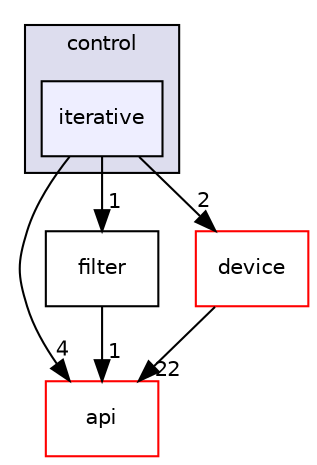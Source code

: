 digraph "include/okapi/impl/control/iterative" {
  compound=true
  node [ fontsize="10", fontname="Helvetica"];
  edge [ labelfontsize="10", labelfontname="Helvetica"];
  subgraph clusterdir_65508a59c808b894a62e5fd576508e2d {
    graph [ bgcolor="#ddddee", pencolor="black", label="control" fontname="Helvetica", fontsize="10", URL="dir_65508a59c808b894a62e5fd576508e2d.html"]
  dir_428e79857a7aec22fdd08041af71c9bd [shape=box, label="iterative", style="filled", fillcolor="#eeeeff", pencolor="black", URL="dir_428e79857a7aec22fdd08041af71c9bd.html"];
  }
  dir_63ebd08b8cf71fd366bf0de4231ab7e6 [shape=box label="api" fillcolor="white" style="filled" color="red" URL="dir_63ebd08b8cf71fd366bf0de4231ab7e6.html"];
  dir_794805a0fdd80135d0777782497ed32b [shape=box label="filter" URL="dir_794805a0fdd80135d0777782497ed32b.html"];
  dir_cbfaa812b5a187f9f977bd73c61fc8cb [shape=box label="device" fillcolor="white" style="filled" color="red" URL="dir_cbfaa812b5a187f9f977bd73c61fc8cb.html"];
  dir_794805a0fdd80135d0777782497ed32b->dir_63ebd08b8cf71fd366bf0de4231ab7e6 [headlabel="1", labeldistance=1.5 headhref="dir_000038_000011.html"];
  dir_428e79857a7aec22fdd08041af71c9bd->dir_63ebd08b8cf71fd366bf0de4231ab7e6 [headlabel="4", labeldistance=1.5 headhref="dir_000032_000011.html"];
  dir_428e79857a7aec22fdd08041af71c9bd->dir_794805a0fdd80135d0777782497ed32b [headlabel="1", labeldistance=1.5 headhref="dir_000032_000038.html"];
  dir_428e79857a7aec22fdd08041af71c9bd->dir_cbfaa812b5a187f9f977bd73c61fc8cb [headlabel="2", labeldistance=1.5 headhref="dir_000032_000034.html"];
  dir_cbfaa812b5a187f9f977bd73c61fc8cb->dir_63ebd08b8cf71fd366bf0de4231ab7e6 [headlabel="22", labeldistance=1.5 headhref="dir_000034_000011.html"];
}
